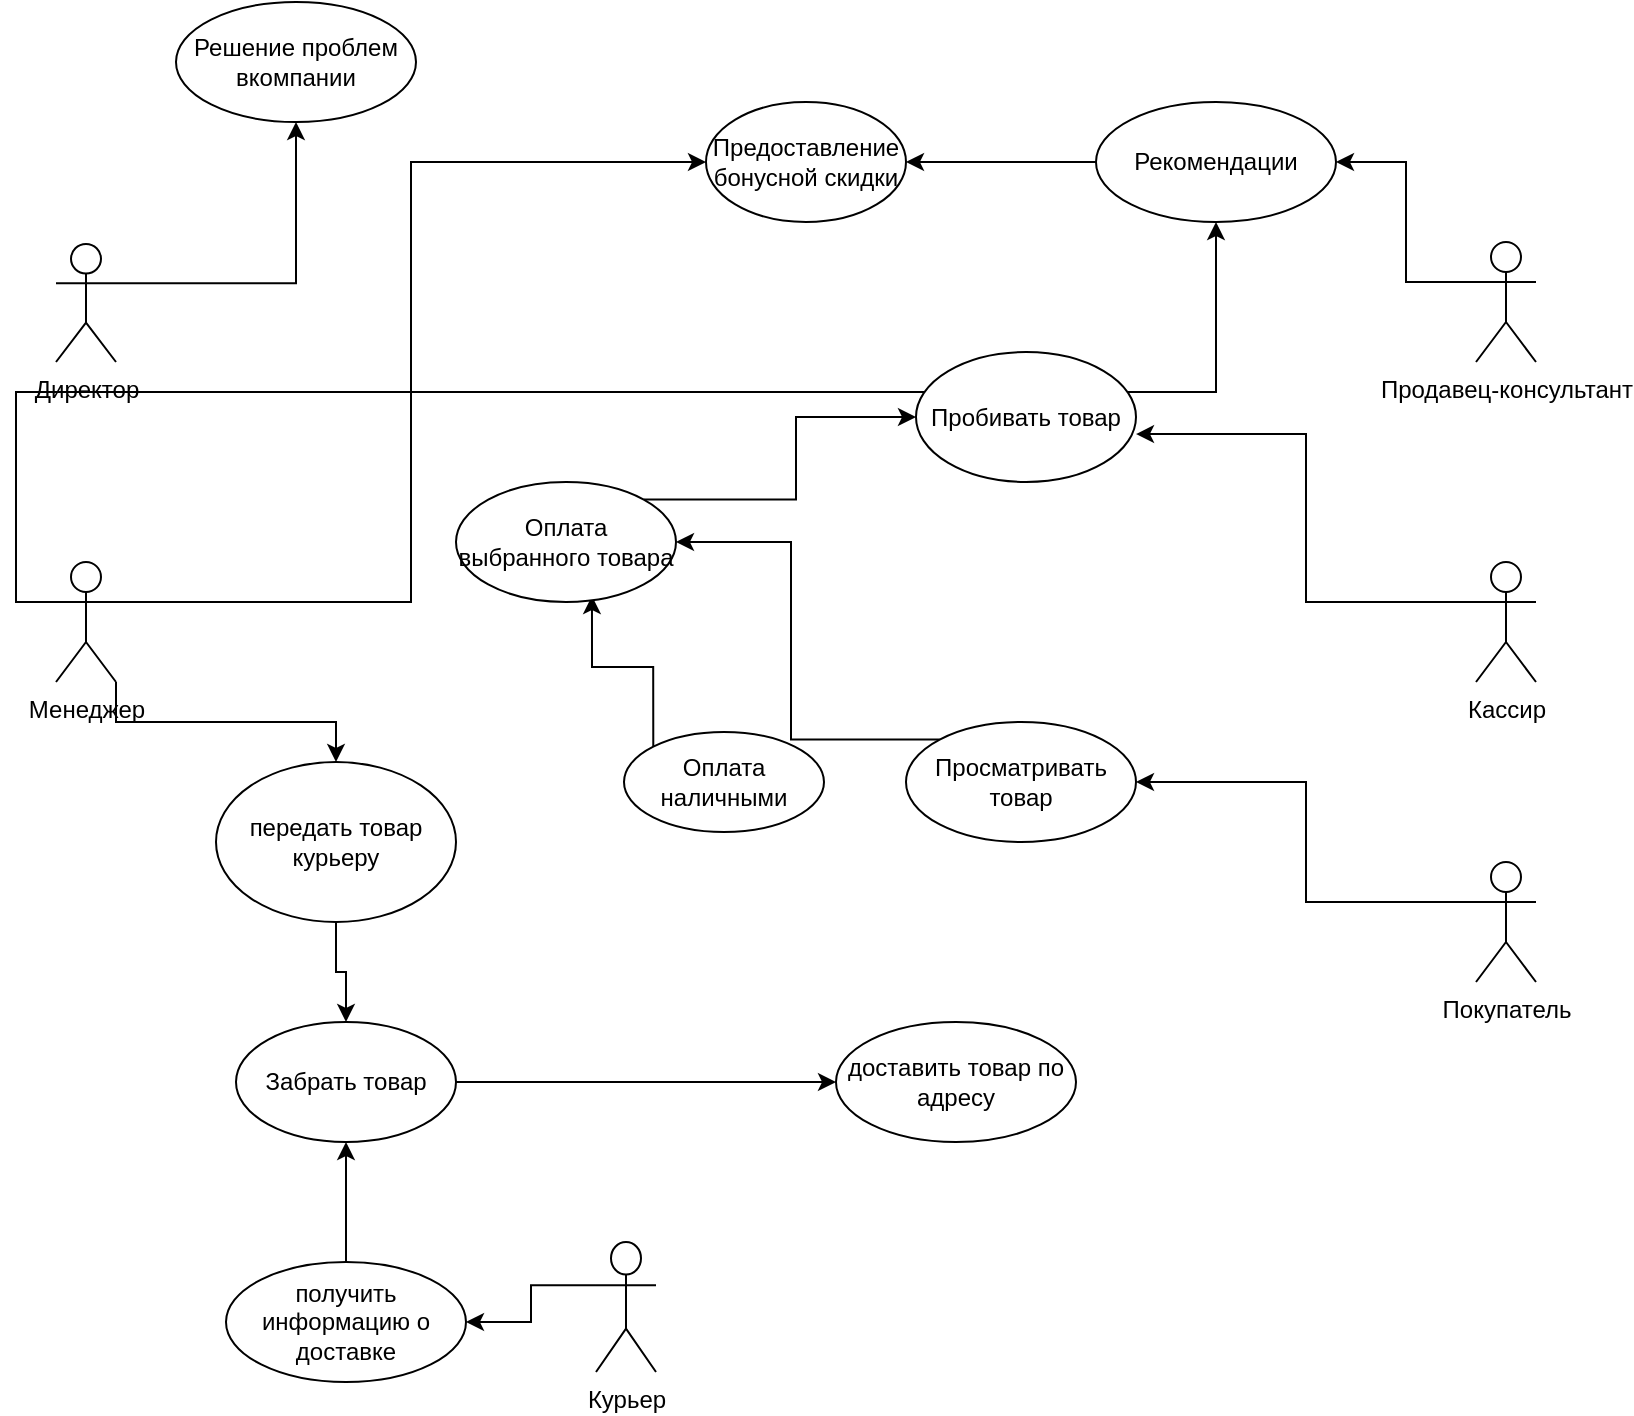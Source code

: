 <mxfile version="20.8.20" type="device"><diagram name="Страница 1" id="0jv_2x1AdRP4uLjuZC_c"><mxGraphModel dx="833" dy="484" grid="1" gridSize="10" guides="1" tooltips="1" connect="1" arrows="1" fold="1" page="1" pageScale="1" pageWidth="827" pageHeight="1169" math="0" shadow="0"><root><mxCell id="0"/><mxCell id="1" parent="0"/><mxCell id="FAgqXHWa7HMT0S5YKniy-51" style="edgeStyle=orthogonalEdgeStyle;rounded=0;orthogonalLoop=1;jettySize=auto;html=1;exitX=1;exitY=0.333;exitDx=0;exitDy=0;exitPerimeter=0;entryX=0.5;entryY=1;entryDx=0;entryDy=0;" edge="1" parent="1" source="FAgqXHWa7HMT0S5YKniy-1" target="FAgqXHWa7HMT0S5YKniy-50"><mxGeometry relative="1" as="geometry"/></mxCell><object label="Директор" id="FAgqXHWa7HMT0S5YKniy-1"><mxCell style="shape=umlActor;verticalLabelPosition=bottom;verticalAlign=top;html=1;outlineConnect=0;" vertex="1" parent="1"><mxGeometry x="30" y="131" width="30" height="59" as="geometry"/></mxCell></object><mxCell id="FAgqXHWa7HMT0S5YKniy-38" style="edgeStyle=orthogonalEdgeStyle;rounded=0;orthogonalLoop=1;jettySize=auto;html=1;exitX=1;exitY=0.333;exitDx=0;exitDy=0;exitPerimeter=0;entryX=0;entryY=0.5;entryDx=0;entryDy=0;" edge="1" parent="1" source="FAgqXHWa7HMT0S5YKniy-2" target="FAgqXHWa7HMT0S5YKniy-9"><mxGeometry relative="1" as="geometry"/></mxCell><mxCell id="FAgqXHWa7HMT0S5YKniy-52" style="edgeStyle=orthogonalEdgeStyle;rounded=0;orthogonalLoop=1;jettySize=auto;html=1;exitX=0;exitY=0.333;exitDx=0;exitDy=0;exitPerimeter=0;" edge="1" parent="1" source="FAgqXHWa7HMT0S5YKniy-2" target="FAgqXHWa7HMT0S5YKniy-32"><mxGeometry relative="1" as="geometry"/></mxCell><mxCell id="FAgqXHWa7HMT0S5YKniy-54" style="edgeStyle=orthogonalEdgeStyle;rounded=0;orthogonalLoop=1;jettySize=auto;html=1;exitX=1;exitY=1;exitDx=0;exitDy=0;exitPerimeter=0;entryX=0.5;entryY=0;entryDx=0;entryDy=0;" edge="1" parent="1" source="FAgqXHWa7HMT0S5YKniy-2" target="FAgqXHWa7HMT0S5YKniy-53"><mxGeometry relative="1" as="geometry"/></mxCell><mxCell id="FAgqXHWa7HMT0S5YKniy-2" value="Менеджер" style="shape=umlActor;verticalLabelPosition=bottom;verticalAlign=top;html=1;outlineConnect=0;" vertex="1" parent="1"><mxGeometry x="30" y="290" width="30" height="60" as="geometry"/></mxCell><mxCell id="FAgqXHWa7HMT0S5YKniy-26" style="edgeStyle=orthogonalEdgeStyle;rounded=0;orthogonalLoop=1;jettySize=auto;html=1;exitX=0;exitY=0.333;exitDx=0;exitDy=0;exitPerimeter=0;entryX=1;entryY=0.631;entryDx=0;entryDy=0;entryPerimeter=0;" edge="1" parent="1" source="FAgqXHWa7HMT0S5YKniy-5" target="FAgqXHWa7HMT0S5YKniy-12"><mxGeometry relative="1" as="geometry"/></mxCell><mxCell id="FAgqXHWa7HMT0S5YKniy-5" value="Кассир" style="shape=umlActor;verticalLabelPosition=bottom;verticalAlign=top;html=1;outlineConnect=0;" vertex="1" parent="1"><mxGeometry x="740" y="290" width="30" height="60" as="geometry"/></mxCell><mxCell id="FAgqXHWa7HMT0S5YKniy-36" style="edgeStyle=orthogonalEdgeStyle;rounded=0;orthogonalLoop=1;jettySize=auto;html=1;exitX=0;exitY=0.333;exitDx=0;exitDy=0;exitPerimeter=0;entryX=1;entryY=0.5;entryDx=0;entryDy=0;" edge="1" parent="1" source="FAgqXHWa7HMT0S5YKniy-6" target="FAgqXHWa7HMT0S5YKniy-32"><mxGeometry relative="1" as="geometry"/></mxCell><mxCell id="FAgqXHWa7HMT0S5YKniy-6" value="Продавец-консультант" style="shape=umlActor;verticalLabelPosition=bottom;verticalAlign=top;html=1;outlineConnect=0;" vertex="1" parent="1"><mxGeometry x="740" y="130" width="30" height="60" as="geometry"/></mxCell><mxCell id="FAgqXHWa7HMT0S5YKniy-9" value="Предоставление бонусной скидки" style="ellipse;whiteSpace=wrap;html=1;" vertex="1" parent="1"><mxGeometry x="355" y="60" width="100" height="60" as="geometry"/></mxCell><mxCell id="FAgqXHWa7HMT0S5YKniy-34" style="edgeStyle=orthogonalEdgeStyle;rounded=0;orthogonalLoop=1;jettySize=auto;html=1;exitX=0;exitY=0;exitDx=0;exitDy=0;entryX=0.618;entryY=0.95;entryDx=0;entryDy=0;entryPerimeter=0;" edge="1" parent="1" source="FAgqXHWa7HMT0S5YKniy-10" target="FAgqXHWa7HMT0S5YKniy-28"><mxGeometry relative="1" as="geometry"/></mxCell><mxCell id="FAgqXHWa7HMT0S5YKniy-10" value="Оплата наличными" style="ellipse;whiteSpace=wrap;html=1;" vertex="1" parent="1"><mxGeometry x="314" y="375" width="100" height="50" as="geometry"/></mxCell><mxCell id="FAgqXHWa7HMT0S5YKniy-12" value="Пробивать товар" style="ellipse;whiteSpace=wrap;html=1;" vertex="1" parent="1"><mxGeometry x="460" y="185" width="110" height="65" as="geometry"/></mxCell><mxCell id="FAgqXHWa7HMT0S5YKniy-31" style="edgeStyle=orthogonalEdgeStyle;rounded=0;orthogonalLoop=1;jettySize=auto;html=1;exitX=0;exitY=0;exitDx=0;exitDy=0;entryX=1;entryY=0.5;entryDx=0;entryDy=0;" edge="1" parent="1" source="FAgqXHWa7HMT0S5YKniy-13" target="FAgqXHWa7HMT0S5YKniy-28"><mxGeometry relative="1" as="geometry"/></mxCell><mxCell id="FAgqXHWa7HMT0S5YKniy-13" value="Просматривать товар" style="ellipse;whiteSpace=wrap;html=1;" vertex="1" parent="1"><mxGeometry x="455" y="370" width="115" height="60" as="geometry"/></mxCell><mxCell id="FAgqXHWa7HMT0S5YKniy-17" style="edgeStyle=orthogonalEdgeStyle;rounded=0;orthogonalLoop=1;jettySize=auto;html=1;exitX=0;exitY=0.333;exitDx=0;exitDy=0;exitPerimeter=0;entryX=1;entryY=0.5;entryDx=0;entryDy=0;" edge="1" parent="1" source="FAgqXHWa7HMT0S5YKniy-14" target="FAgqXHWa7HMT0S5YKniy-13"><mxGeometry relative="1" as="geometry"/></mxCell><mxCell id="FAgqXHWa7HMT0S5YKniy-14" value="Покупатель" style="shape=umlActor;verticalLabelPosition=bottom;verticalAlign=top;html=1;outlineConnect=0;" vertex="1" parent="1"><mxGeometry x="740" y="440" width="30" height="60" as="geometry"/></mxCell><mxCell id="FAgqXHWa7HMT0S5YKniy-35" style="edgeStyle=orthogonalEdgeStyle;rounded=0;orthogonalLoop=1;jettySize=auto;html=1;exitX=1;exitY=0;exitDx=0;exitDy=0;entryX=0;entryY=0.5;entryDx=0;entryDy=0;" edge="1" parent="1" source="FAgqXHWa7HMT0S5YKniy-28" target="FAgqXHWa7HMT0S5YKniy-12"><mxGeometry relative="1" as="geometry"/></mxCell><mxCell id="FAgqXHWa7HMT0S5YKniy-28" value="Оплата выбранного товара" style="ellipse;whiteSpace=wrap;html=1;" vertex="1" parent="1"><mxGeometry x="230" y="250" width="110" height="60" as="geometry"/></mxCell><mxCell id="FAgqXHWa7HMT0S5YKniy-37" style="edgeStyle=orthogonalEdgeStyle;rounded=0;orthogonalLoop=1;jettySize=auto;html=1;exitX=0;exitY=0.5;exitDx=0;exitDy=0;entryX=1;entryY=0.5;entryDx=0;entryDy=0;" edge="1" parent="1" source="FAgqXHWa7HMT0S5YKniy-32" target="FAgqXHWa7HMT0S5YKniy-9"><mxGeometry relative="1" as="geometry"/></mxCell><mxCell id="FAgqXHWa7HMT0S5YKniy-32" value="Рекомендации" style="ellipse;whiteSpace=wrap;html=1;" vertex="1" parent="1"><mxGeometry x="550" y="60" width="120" height="60" as="geometry"/></mxCell><mxCell id="FAgqXHWa7HMT0S5YKniy-47" style="edgeStyle=orthogonalEdgeStyle;rounded=0;orthogonalLoop=1;jettySize=auto;html=1;exitX=0;exitY=0.333;exitDx=0;exitDy=0;exitPerimeter=0;entryX=1;entryY=0.5;entryDx=0;entryDy=0;" edge="1" parent="1" source="FAgqXHWa7HMT0S5YKniy-43" target="FAgqXHWa7HMT0S5YKniy-45"><mxGeometry relative="1" as="geometry"/></mxCell><mxCell id="FAgqXHWa7HMT0S5YKniy-43" value="Курьер" style="shape=umlActor;verticalLabelPosition=bottom;verticalAlign=top;html=1;outlineConnect=0;" vertex="1" parent="1"><mxGeometry x="300" y="630" width="30" height="65" as="geometry"/></mxCell><mxCell id="FAgqXHWa7HMT0S5YKniy-49" style="edgeStyle=orthogonalEdgeStyle;rounded=0;orthogonalLoop=1;jettySize=auto;html=1;exitX=1;exitY=0.5;exitDx=0;exitDy=0;entryX=0;entryY=0.5;entryDx=0;entryDy=0;" edge="1" parent="1" source="FAgqXHWa7HMT0S5YKniy-44" target="FAgqXHWa7HMT0S5YKniy-46"><mxGeometry relative="1" as="geometry"/></mxCell><mxCell id="FAgqXHWa7HMT0S5YKniy-44" value="Забрать товар" style="ellipse;whiteSpace=wrap;html=1;" vertex="1" parent="1"><mxGeometry x="120" y="520" width="110" height="60" as="geometry"/></mxCell><mxCell id="FAgqXHWa7HMT0S5YKniy-48" style="edgeStyle=orthogonalEdgeStyle;rounded=0;orthogonalLoop=1;jettySize=auto;html=1;exitX=0.5;exitY=0;exitDx=0;exitDy=0;entryX=0.5;entryY=1;entryDx=0;entryDy=0;" edge="1" parent="1" source="FAgqXHWa7HMT0S5YKniy-45" target="FAgqXHWa7HMT0S5YKniy-44"><mxGeometry relative="1" as="geometry"/></mxCell><mxCell id="FAgqXHWa7HMT0S5YKniy-45" value="получить информацию о доставке" style="ellipse;whiteSpace=wrap;html=1;" vertex="1" parent="1"><mxGeometry x="115" y="640" width="120" height="60" as="geometry"/></mxCell><mxCell id="FAgqXHWa7HMT0S5YKniy-46" value="доставить товар по адресу" style="ellipse;whiteSpace=wrap;html=1;" vertex="1" parent="1"><mxGeometry x="420" y="520" width="120" height="60" as="geometry"/></mxCell><mxCell id="FAgqXHWa7HMT0S5YKniy-50" value="Решение проблем вкомпании" style="ellipse;whiteSpace=wrap;html=1;" vertex="1" parent="1"><mxGeometry x="90" y="10" width="120" height="60" as="geometry"/></mxCell><mxCell id="FAgqXHWa7HMT0S5YKniy-56" style="edgeStyle=orthogonalEdgeStyle;rounded=0;orthogonalLoop=1;jettySize=auto;html=1;exitX=0.5;exitY=1;exitDx=0;exitDy=0;entryX=0.5;entryY=0;entryDx=0;entryDy=0;" edge="1" parent="1" source="FAgqXHWa7HMT0S5YKniy-53" target="FAgqXHWa7HMT0S5YKniy-44"><mxGeometry relative="1" as="geometry"/></mxCell><mxCell id="FAgqXHWa7HMT0S5YKniy-53" value="передать товар курьеру" style="ellipse;whiteSpace=wrap;html=1;" vertex="1" parent="1"><mxGeometry x="110" y="390" width="120" height="80" as="geometry"/></mxCell></root></mxGraphModel></diagram></mxfile>